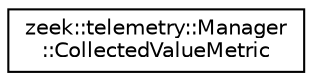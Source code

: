 digraph "Graphical Class Hierarchy"
{
 // LATEX_PDF_SIZE
  edge [fontname="Helvetica",fontsize="10",labelfontname="Helvetica",labelfontsize="10"];
  node [fontname="Helvetica",fontsize="10",shape=record];
  rankdir="LR";
  Node0 [label="zeek::telemetry::Manager\l::CollectedValueMetric",height=0.2,width=0.4,color="black", fillcolor="white", style="filled",URL="$d1/d8b/structzeek_1_1telemetry_1_1Manager_1_1CollectedValueMetric.html",tooltip=" "];
}
